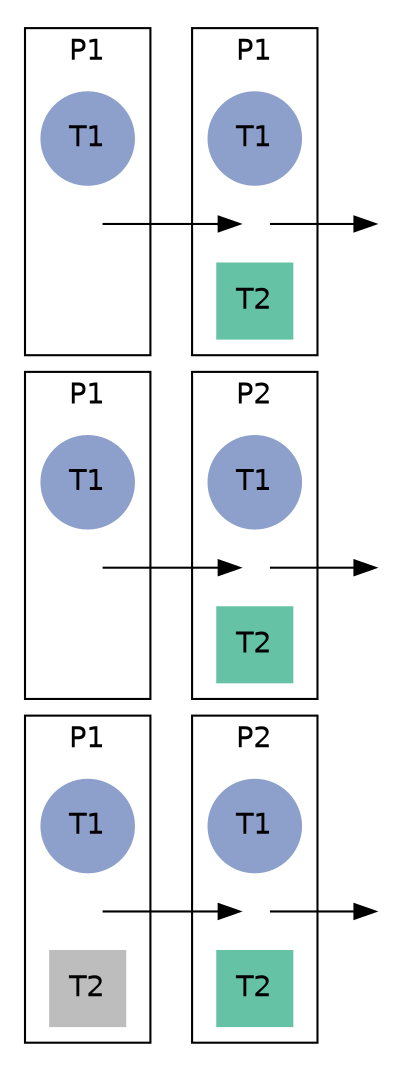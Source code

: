 digraph {
  rankdir = LR
  fontname = Helvetica
  labelloc = t
  node[label="" style=filled fontname=Helvetica]

  // set order, last to first
  vis_one_test1_t1, dia_one_test1_t1, ind_one_test1_t1

  // individual condition, one test at a time
  subgraph cluster_ind_one_t1 {
    label="P1"
    ind_one_test1_t1, ind_one_r2_t1, ind_one_test2_t1
  }
  subgraph cluster_ind_one_t2 {
    label="P1"
    ind_one_test1_t2, ind_one_r2_t2, ind_one_test2_t2
  }
  ind_one_r2_t1 -> ind_one_r2_t2 -> ind_one_r2end

  // diachronic condition, one test at a time
  subgraph cluster_dia_one_t1 {
    label="P1"
    dia_one_test1_t1, dia_one_r2_t1, dia_one_test2_t1
  }
  subgraph cluster_dia_one_t2 {
    label="P2"
    dia_one_test1_t2, dia_one_r2_t2, dia_one_test2_t2
  }
  dia_one_r2_t1 -> dia_one_r2_t2 -> dia_one_r2end

  // diachronic condition, both tests visible
  subgraph cluster_vis_one_t1 {
    label="P1"
    vis_one_test1_t1, vis_one_r2_t1, vis_one_test2_t1
  }
  subgraph cluster_vis_one_t2 {
    label="P2"
    vis_one_test1_t2, vis_one_r2_t2, vis_one_test2_t2
  }
  vis_one_r2_t1 -> vis_one_r2_t2 -> vis_one_r2end
  vis_one_test2_t1[shape=square color="#bdbdbd" label="T2"]

  // set shape for test 1
  vis_one_test1_t1, vis_one_test1_t2, vis_one_test1_t2, ind_one_test1_t1, ind_one_test1_t2, dia_one_test1_t1, dia_one_test1_t2[shape=circle color="#8da0cb" label="T1"]

  // set shape for test 2
  vis_one_test2_t2, ind_one_test2_t1, ind_one_test2_t1, ind_one_test2_t2, dia_one_test2_t2[shape=square color="#66c2a5" label="T2"]

  // invisible nodes
  vis_one_r2_t1, vis_one_r2_t2, vis_one_r2end, ind_one_v1_r2, ind_one_r2_t1, ind_one_r2_t2, ind_one_r2end, dia_one_r2_t2, dia_one_r2_t1, dia_one_r2end[width=0.2 height=0 style=invis shape=none]
  ind_one_test2_t1, dia_one_test2_t1[style=invis width=0.5]
}
